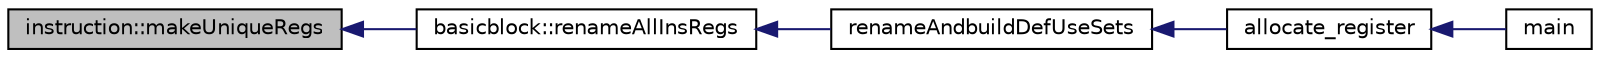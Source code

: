 digraph G
{
  edge [fontname="Helvetica",fontsize="10",labelfontname="Helvetica",labelfontsize="10"];
  node [fontname="Helvetica",fontsize="10",shape=record];
  rankdir=LR;
  Node1 [label="instruction::makeUniqueRegs",height=0.2,width=0.4,color="black", fillcolor="grey75", style="filled" fontcolor="black"];
  Node1 -> Node2 [dir=back,color="midnightblue",fontsize="10",style="solid"];
  Node2 [label="basicblock::renameAllInsRegs",height=0.2,width=0.4,color="black", fillcolor="white", style="filled",URL="$classbasicblock.html#a8493801bbd0b56aac41aa8cd2aedcea4"];
  Node2 -> Node3 [dir=back,color="midnightblue",fontsize="10",style="solid"];
  Node3 [label="renameAndbuildDefUseSets",height=0.2,width=0.4,color="black", fillcolor="white", style="filled",URL="$registerAllocate_8cpp.html#a398558d22a764dcc2fdc74639b3f56c6"];
  Node3 -> Node4 [dir=back,color="midnightblue",fontsize="10",style="solid"];
  Node4 [label="allocate_register",height=0.2,width=0.4,color="black", fillcolor="white", style="filled",URL="$registerAllocate_8h.html#adaeef7e1cff31b45dd8d7d8adbcd1662"];
  Node4 -> Node5 [dir=back,color="midnightblue",fontsize="10",style="solid"];
  Node5 [label="main",height=0.2,width=0.4,color="black", fillcolor="white", style="filled",URL="$main_8cpp.html#a0ddf1224851353fc92bfbff6f499fa97"];
}
